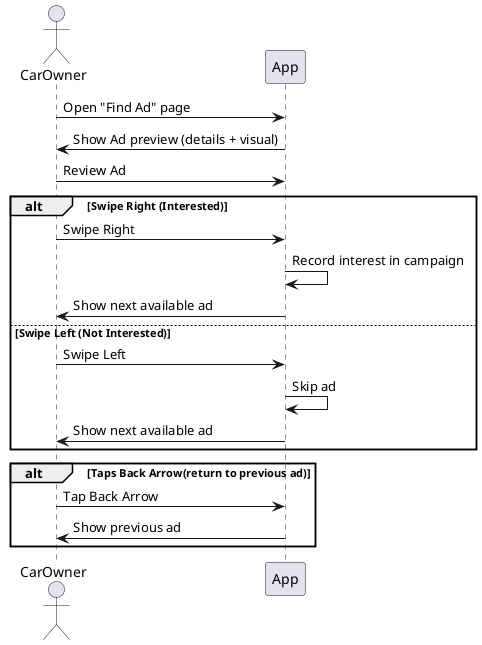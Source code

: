 @startuml FindAd
actor CarOwner

CarOwner -> App : Open "Find Ad" page
App -> CarOwner : Show Ad preview (details + visual)

CarOwner -> App : Review Ad

alt Swipe Right (Interested)
    CarOwner -> App : Swipe Right
    App -> App : Record interest in campaign
    App -> CarOwner : Show next available ad
else Swipe Left (Not Interested)
    CarOwner -> App : Swipe Left
    App -> App : Skip ad
    App -> CarOwner : Show next available ad
end

alt Taps Back Arrow(return to previous ad) 
    CarOwner -> App : Tap Back Arrow
    App -> CarOwner : Show previous ad
end

@enduml
